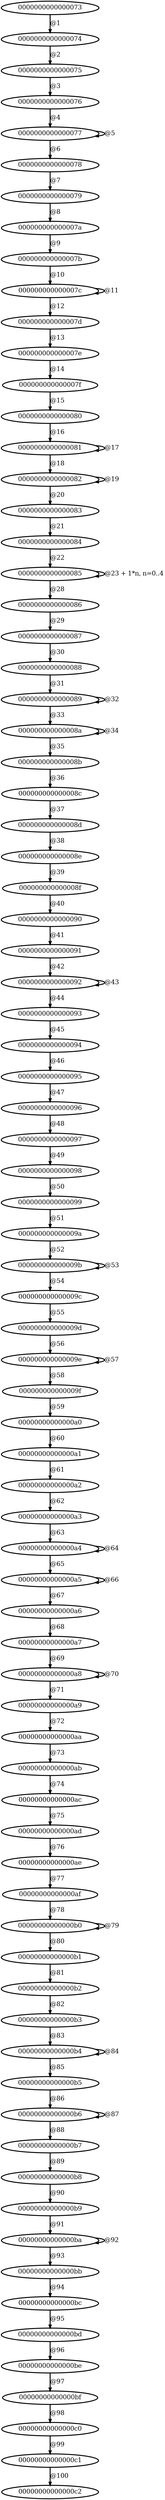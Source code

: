 digraph G {
        node [style=rounded, penwidth=3, fontsize=20, shape=oval];
        "0000000000000073" -> "0000000000000074" [label="@1", color=black,arrowsize=1,style=bold,penwidth=3,fontsize=20];
"0000000000000074" -> "0000000000000075" [label="@2", color=black,arrowsize=1,style=bold,penwidth=3,fontsize=20];
"0000000000000075" -> "0000000000000076" [label="@3", color=black,arrowsize=1,style=bold,penwidth=3,fontsize=20];
"0000000000000076" -> "0000000000000077" [label="@4", color=black,arrowsize=1,style=bold,penwidth=3,fontsize=20];
"0000000000000077" -> "0000000000000077" [label="@5", color=black,arrowsize=1,style=bold,penwidth=3,fontsize=20];
"0000000000000077" -> "0000000000000078" [label="@6", color=black,arrowsize=1,style=bold,penwidth=3,fontsize=20];
"0000000000000078" -> "0000000000000079" [label="@7", color=black,arrowsize=1,style=bold,penwidth=3,fontsize=20];
"0000000000000079" -> "000000000000007a" [label="@8", color=black,arrowsize=1,style=bold,penwidth=3,fontsize=20];
"000000000000007a" -> "000000000000007b" [label="@9", color=black,arrowsize=1,style=bold,penwidth=3,fontsize=20];
"000000000000007b" -> "000000000000007c" [label="@10", color=black,arrowsize=1,style=bold,penwidth=3,fontsize=20];
"000000000000007c" -> "000000000000007c" [label="@11", color=black,arrowsize=1,style=bold,penwidth=3,fontsize=20];
"000000000000007c" -> "000000000000007d" [label="@12", color=black,arrowsize=1,style=bold,penwidth=3,fontsize=20];
"000000000000007d" -> "000000000000007e" [label="@13", color=black,arrowsize=1,style=bold,penwidth=3,fontsize=20];
"000000000000007e" -> "000000000000007f" [label="@14", color=black,arrowsize=1,style=bold,penwidth=3,fontsize=20];
"000000000000007f" -> "0000000000000080" [label="@15", color=black,arrowsize=1,style=bold,penwidth=3,fontsize=20];
"0000000000000080" -> "0000000000000081" [label="@16", color=black,arrowsize=1,style=bold,penwidth=3,fontsize=20];
"0000000000000081" -> "0000000000000081" [label="@17", color=black,arrowsize=1,style=bold,penwidth=3,fontsize=20];
"0000000000000081" -> "0000000000000082" [label="@18", color=black,arrowsize=1,style=bold,penwidth=3,fontsize=20];
"0000000000000082" -> "0000000000000082" [label="@19", color=black,arrowsize=1,style=bold,penwidth=3,fontsize=20];
"0000000000000082" -> "0000000000000083" [label="@20", color=black,arrowsize=1,style=bold,penwidth=3,fontsize=20];
"0000000000000083" -> "0000000000000084" [label="@21", color=black,arrowsize=1,style=bold,penwidth=3,fontsize=20];
"0000000000000084" -> "0000000000000085" [label="@22", color=black,arrowsize=1,style=bold,penwidth=3,fontsize=20];
"0000000000000085" -> "0000000000000085" [label="@23 + 1*n, n=0..4", color=black,arrowsize=1,style=bold,penwidth=3,fontsize=20];
"0000000000000085" -> "0000000000000086" [label="@28", color=black,arrowsize=1,style=bold,penwidth=3,fontsize=20];
"0000000000000086" -> "0000000000000087" [label="@29", color=black,arrowsize=1,style=bold,penwidth=3,fontsize=20];
"0000000000000087" -> "0000000000000088" [label="@30", color=black,arrowsize=1,style=bold,penwidth=3,fontsize=20];
"0000000000000088" -> "0000000000000089" [label="@31", color=black,arrowsize=1,style=bold,penwidth=3,fontsize=20];
"0000000000000089" -> "0000000000000089" [label="@32", color=black,arrowsize=1,style=bold,penwidth=3,fontsize=20];
"0000000000000089" -> "000000000000008a" [label="@33", color=black,arrowsize=1,style=bold,penwidth=3,fontsize=20];
"000000000000008a" -> "000000000000008a" [label="@34", color=black,arrowsize=1,style=bold,penwidth=3,fontsize=20];
"000000000000008a" -> "000000000000008b" [label="@35", color=black,arrowsize=1,style=bold,penwidth=3,fontsize=20];
"000000000000008b" -> "000000000000008c" [label="@36", color=black,arrowsize=1,style=bold,penwidth=3,fontsize=20];
"000000000000008c" -> "000000000000008d" [label="@37", color=black,arrowsize=1,style=bold,penwidth=3,fontsize=20];
"000000000000008d" -> "000000000000008e" [label="@38", color=black,arrowsize=1,style=bold,penwidth=3,fontsize=20];
"000000000000008e" -> "000000000000008f" [label="@39", color=black,arrowsize=1,style=bold,penwidth=3,fontsize=20];
"000000000000008f" -> "0000000000000090" [label="@40", color=black,arrowsize=1,style=bold,penwidth=3,fontsize=20];
"0000000000000090" -> "0000000000000091" [label="@41", color=black,arrowsize=1,style=bold,penwidth=3,fontsize=20];
"0000000000000091" -> "0000000000000092" [label="@42", color=black,arrowsize=1,style=bold,penwidth=3,fontsize=20];
"0000000000000092" -> "0000000000000092" [label="@43", color=black,arrowsize=1,style=bold,penwidth=3,fontsize=20];
"0000000000000092" -> "0000000000000093" [label="@44", color=black,arrowsize=1,style=bold,penwidth=3,fontsize=20];
"0000000000000093" -> "0000000000000094" [label="@45", color=black,arrowsize=1,style=bold,penwidth=3,fontsize=20];
"0000000000000094" -> "0000000000000095" [label="@46", color=black,arrowsize=1,style=bold,penwidth=3,fontsize=20];
"0000000000000095" -> "0000000000000096" [label="@47", color=black,arrowsize=1,style=bold,penwidth=3,fontsize=20];
"0000000000000096" -> "0000000000000097" [label="@48", color=black,arrowsize=1,style=bold,penwidth=3,fontsize=20];
"0000000000000097" -> "0000000000000098" [label="@49", color=black,arrowsize=1,style=bold,penwidth=3,fontsize=20];
"0000000000000098" -> "0000000000000099" [label="@50", color=black,arrowsize=1,style=bold,penwidth=3,fontsize=20];
"0000000000000099" -> "000000000000009a" [label="@51", color=black,arrowsize=1,style=bold,penwidth=3,fontsize=20];
"000000000000009a" -> "000000000000009b" [label="@52", color=black,arrowsize=1,style=bold,penwidth=3,fontsize=20];
"000000000000009b" -> "000000000000009b" [label="@53", color=black,arrowsize=1,style=bold,penwidth=3,fontsize=20];
"000000000000009b" -> "000000000000009c" [label="@54", color=black,arrowsize=1,style=bold,penwidth=3,fontsize=20];
"000000000000009c" -> "000000000000009d" [label="@55", color=black,arrowsize=1,style=bold,penwidth=3,fontsize=20];
"000000000000009d" -> "000000000000009e" [label="@56", color=black,arrowsize=1,style=bold,penwidth=3,fontsize=20];
"000000000000009e" -> "000000000000009e" [label="@57", color=black,arrowsize=1,style=bold,penwidth=3,fontsize=20];
"000000000000009e" -> "000000000000009f" [label="@58", color=black,arrowsize=1,style=bold,penwidth=3,fontsize=20];
"000000000000009f" -> "00000000000000a0" [label="@59", color=black,arrowsize=1,style=bold,penwidth=3,fontsize=20];
"00000000000000a0" -> "00000000000000a1" [label="@60", color=black,arrowsize=1,style=bold,penwidth=3,fontsize=20];
"00000000000000a1" -> "00000000000000a2" [label="@61", color=black,arrowsize=1,style=bold,penwidth=3,fontsize=20];
"00000000000000a2" -> "00000000000000a3" [label="@62", color=black,arrowsize=1,style=bold,penwidth=3,fontsize=20];
"00000000000000a3" -> "00000000000000a4" [label="@63", color=black,arrowsize=1,style=bold,penwidth=3,fontsize=20];
"00000000000000a4" -> "00000000000000a4" [label="@64", color=black,arrowsize=1,style=bold,penwidth=3,fontsize=20];
"00000000000000a4" -> "00000000000000a5" [label="@65", color=black,arrowsize=1,style=bold,penwidth=3,fontsize=20];
"00000000000000a5" -> "00000000000000a5" [label="@66", color=black,arrowsize=1,style=bold,penwidth=3,fontsize=20];
"00000000000000a5" -> "00000000000000a6" [label="@67", color=black,arrowsize=1,style=bold,penwidth=3,fontsize=20];
"00000000000000a6" -> "00000000000000a7" [label="@68", color=black,arrowsize=1,style=bold,penwidth=3,fontsize=20];
"00000000000000a7" -> "00000000000000a8" [label="@69", color=black,arrowsize=1,style=bold,penwidth=3,fontsize=20];
"00000000000000a8" -> "00000000000000a8" [label="@70", color=black,arrowsize=1,style=bold,penwidth=3,fontsize=20];
"00000000000000a8" -> "00000000000000a9" [label="@71", color=black,arrowsize=1,style=bold,penwidth=3,fontsize=20];
"00000000000000a9" -> "00000000000000aa" [label="@72", color=black,arrowsize=1,style=bold,penwidth=3,fontsize=20];
"00000000000000aa" -> "00000000000000ab" [label="@73", color=black,arrowsize=1,style=bold,penwidth=3,fontsize=20];
"00000000000000ab" -> "00000000000000ac" [label="@74", color=black,arrowsize=1,style=bold,penwidth=3,fontsize=20];
"00000000000000ac" -> "00000000000000ad" [label="@75", color=black,arrowsize=1,style=bold,penwidth=3,fontsize=20];
"00000000000000ad" -> "00000000000000ae" [label="@76", color=black,arrowsize=1,style=bold,penwidth=3,fontsize=20];
"00000000000000ae" -> "00000000000000af" [label="@77", color=black,arrowsize=1,style=bold,penwidth=3,fontsize=20];
"00000000000000af" -> "00000000000000b0" [label="@78", color=black,arrowsize=1,style=bold,penwidth=3,fontsize=20];
"00000000000000b0" -> "00000000000000b0" [label="@79", color=black,arrowsize=1,style=bold,penwidth=3,fontsize=20];
"00000000000000b0" -> "00000000000000b1" [label="@80", color=black,arrowsize=1,style=bold,penwidth=3,fontsize=20];
"00000000000000b1" -> "00000000000000b2" [label="@81", color=black,arrowsize=1,style=bold,penwidth=3,fontsize=20];
"00000000000000b2" -> "00000000000000b3" [label="@82", color=black,arrowsize=1,style=bold,penwidth=3,fontsize=20];
"00000000000000b3" -> "00000000000000b4" [label="@83", color=black,arrowsize=1,style=bold,penwidth=3,fontsize=20];
"00000000000000b4" -> "00000000000000b4" [label="@84", color=black,arrowsize=1,style=bold,penwidth=3,fontsize=20];
"00000000000000b4" -> "00000000000000b5" [label="@85", color=black,arrowsize=1,style=bold,penwidth=3,fontsize=20];
"00000000000000b5" -> "00000000000000b6" [label="@86", color=black,arrowsize=1,style=bold,penwidth=3,fontsize=20];
"00000000000000b6" -> "00000000000000b6" [label="@87", color=black,arrowsize=1,style=bold,penwidth=3,fontsize=20];
"00000000000000b6" -> "00000000000000b7" [label="@88", color=black,arrowsize=1,style=bold,penwidth=3,fontsize=20];
"00000000000000b7" -> "00000000000000b8" [label="@89", color=black,arrowsize=1,style=bold,penwidth=3,fontsize=20];
"00000000000000b8" -> "00000000000000b9" [label="@90", color=black,arrowsize=1,style=bold,penwidth=3,fontsize=20];
"00000000000000b9" -> "00000000000000ba" [label="@91", color=black,arrowsize=1,style=bold,penwidth=3,fontsize=20];
"00000000000000ba" -> "00000000000000ba" [label="@92", color=black,arrowsize=1,style=bold,penwidth=3,fontsize=20];
"00000000000000ba" -> "00000000000000bb" [label="@93", color=black,arrowsize=1,style=bold,penwidth=3,fontsize=20];
"00000000000000bb" -> "00000000000000bc" [label="@94", color=black,arrowsize=1,style=bold,penwidth=3,fontsize=20];
"00000000000000bc" -> "00000000000000bd" [label="@95", color=black,arrowsize=1,style=bold,penwidth=3,fontsize=20];
"00000000000000bd" -> "00000000000000be" [label="@96", color=black,arrowsize=1,style=bold,penwidth=3,fontsize=20];
"00000000000000be" -> "00000000000000bf" [label="@97", color=black,arrowsize=1,style=bold,penwidth=3,fontsize=20];
"00000000000000bf" -> "00000000000000c0" [label="@98", color=black,arrowsize=1,style=bold,penwidth=3,fontsize=20];
"00000000000000c0" -> "00000000000000c1" [label="@99", color=black,arrowsize=1,style=bold,penwidth=3,fontsize=20];
"00000000000000c1" -> "00000000000000c2" [label="@100", color=black,arrowsize=1,style=bold,penwidth=3,fontsize=20];
}
